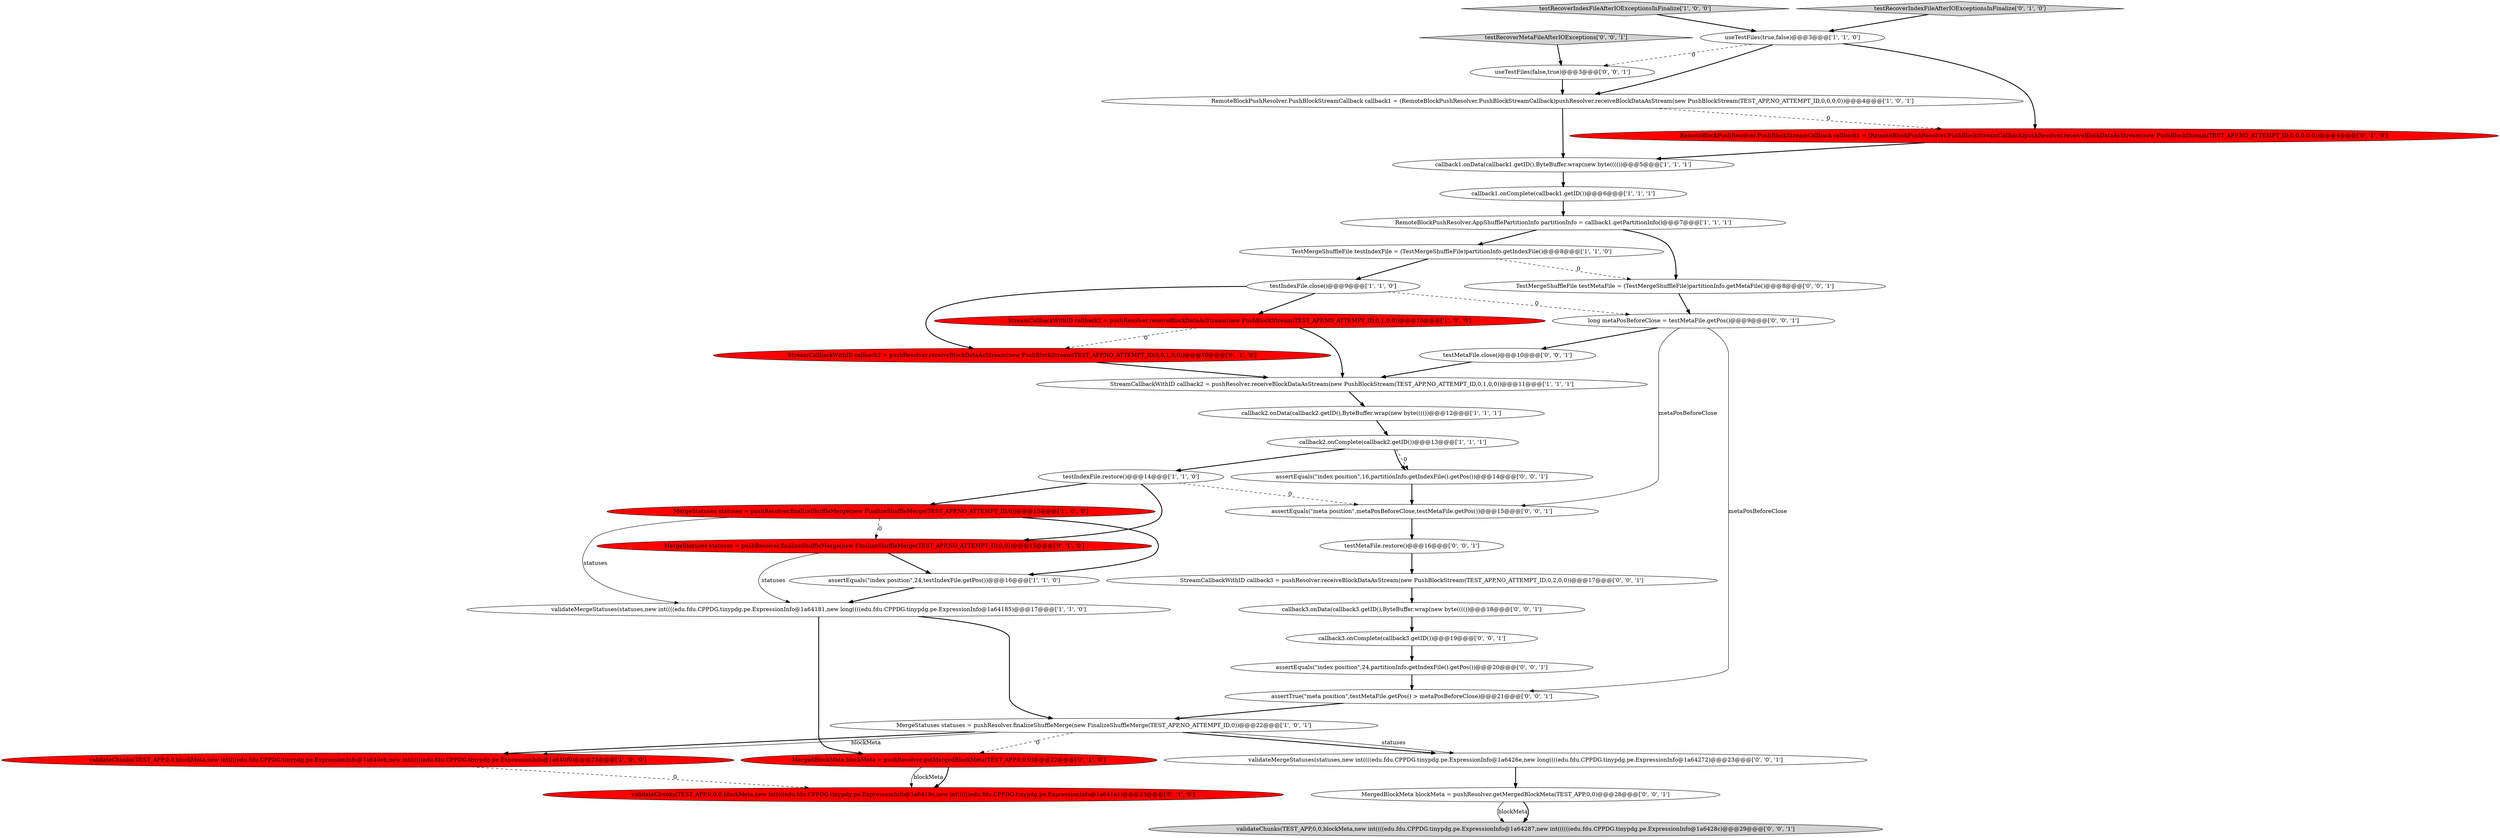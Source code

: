 digraph {
32 [style = filled, label = "long metaPosBeforeClose = testMetaFile.getPos()@@@9@@@['0', '0', '1']", fillcolor = white, shape = ellipse image = "AAA0AAABBB3BBB"];
18 [style = filled, label = "RemoteBlockPushResolver.PushBlockStreamCallback callback1 = (RemoteBlockPushResolver.PushBlockStreamCallback)pushResolver.receiveBlockDataAsStream(new PushBlockStream(TEST_APP,NO_ATTEMPT_ID,0,0,0,0,0))@@@4@@@['0', '1', '0']", fillcolor = red, shape = ellipse image = "AAA1AAABBB2BBB"];
26 [style = filled, label = "useTestFiles(false,true)@@@3@@@['0', '0', '1']", fillcolor = white, shape = ellipse image = "AAA0AAABBB3BBB"];
33 [style = filled, label = "testRecoverMetaFileAfterIOExceptions['0', '0', '1']", fillcolor = lightgray, shape = diamond image = "AAA0AAABBB3BBB"];
17 [style = filled, label = "callback2.onComplete(callback2.getID())@@@13@@@['1', '1', '1']", fillcolor = white, shape = ellipse image = "AAA0AAABBB1BBB"];
7 [style = filled, label = "useTestFiles(true,false)@@@3@@@['1', '1', '0']", fillcolor = white, shape = ellipse image = "AAA0AAABBB1BBB"];
2 [style = filled, label = "testIndexFile.restore()@@@14@@@['1', '1', '0']", fillcolor = white, shape = ellipse image = "AAA0AAABBB1BBB"];
15 [style = filled, label = "RemoteBlockPushResolver.AppShufflePartitionInfo partitionInfo = callback1.getPartitionInfo()@@@7@@@['1', '1', '1']", fillcolor = white, shape = ellipse image = "AAA0AAABBB1BBB"];
25 [style = filled, label = "callback3.onComplete(callback3.getID())@@@19@@@['0', '0', '1']", fillcolor = white, shape = ellipse image = "AAA0AAABBB3BBB"];
37 [style = filled, label = "callback3.onData(callback3.getID(),ByteBuffer.wrap(new byte(((())@@@18@@@['0', '0', '1']", fillcolor = white, shape = ellipse image = "AAA0AAABBB3BBB"];
8 [style = filled, label = "callback1.onComplete(callback1.getID())@@@6@@@['1', '1', '1']", fillcolor = white, shape = ellipse image = "AAA0AAABBB1BBB"];
23 [style = filled, label = "StreamCallbackWithID callback2 = pushResolver.receiveBlockDataAsStream(new PushBlockStream(TEST_APP,NO_ATTEMPT_ID,0,0,1,0,0))@@@10@@@['0', '1', '0']", fillcolor = red, shape = ellipse image = "AAA1AAABBB2BBB"];
6 [style = filled, label = "MergeStatuses statuses = pushResolver.finalizeShuffleMerge(new FinalizeShuffleMerge(TEST_APP,NO_ATTEMPT_ID,0))@@@15@@@['1', '0', '0']", fillcolor = red, shape = ellipse image = "AAA1AAABBB1BBB"];
3 [style = filled, label = "callback1.onData(callback1.getID(),ByteBuffer.wrap(new byte(((())@@@5@@@['1', '1', '1']", fillcolor = white, shape = ellipse image = "AAA0AAABBB1BBB"];
29 [style = filled, label = "StreamCallbackWithID callback3 = pushResolver.receiveBlockDataAsStream(new PushBlockStream(TEST_APP,NO_ATTEMPT_ID,0,2,0,0))@@@17@@@['0', '0', '1']", fillcolor = white, shape = ellipse image = "AAA0AAABBB3BBB"];
31 [style = filled, label = "testMetaFile.close()@@@10@@@['0', '0', '1']", fillcolor = white, shape = ellipse image = "AAA0AAABBB3BBB"];
11 [style = filled, label = "validateChunks(TEST_APP,0,0,blockMeta,new int((((edu.fdu.CPPDG.tinypdg.pe.ExpressionInfo@1a640eb,new int((((((edu.fdu.CPPDG.tinypdg.pe.ExpressionInfo@1a640f0)@@@23@@@['1', '0', '0']", fillcolor = red, shape = ellipse image = "AAA1AAABBB1BBB"];
28 [style = filled, label = "assertEquals(\"meta position\",metaPosBeforeClose,testMetaFile.getPos())@@@15@@@['0', '0', '1']", fillcolor = white, shape = ellipse image = "AAA0AAABBB3BBB"];
14 [style = filled, label = "validateMergeStatuses(statuses,new int((((edu.fdu.CPPDG.tinypdg.pe.ExpressionInfo@1a64181,new long((((edu.fdu.CPPDG.tinypdg.pe.ExpressionInfo@1a64185)@@@17@@@['1', '1', '0']", fillcolor = white, shape = ellipse image = "AAA0AAABBB1BBB"];
21 [style = filled, label = "MergedBlockMeta blockMeta = pushResolver.getMergedBlockMeta(TEST_APP,0,0,0)@@@22@@@['0', '1', '0']", fillcolor = red, shape = ellipse image = "AAA1AAABBB2BBB"];
9 [style = filled, label = "assertEquals(\"index position\",24,testIndexFile.getPos())@@@16@@@['1', '1', '0']", fillcolor = white, shape = ellipse image = "AAA0AAABBB1BBB"];
39 [style = filled, label = "validateMergeStatuses(statuses,new int((((edu.fdu.CPPDG.tinypdg.pe.ExpressionInfo@1a6426e,new long((((edu.fdu.CPPDG.tinypdg.pe.ExpressionInfo@1a64272)@@@23@@@['0', '0', '1']", fillcolor = white, shape = ellipse image = "AAA0AAABBB3BBB"];
34 [style = filled, label = "assertEquals(\"index position\",16,partitionInfo.getIndexFile().getPos())@@@14@@@['0', '0', '1']", fillcolor = white, shape = ellipse image = "AAA0AAABBB3BBB"];
1 [style = filled, label = "testIndexFile.close()@@@9@@@['1', '1', '0']", fillcolor = white, shape = ellipse image = "AAA0AAABBB1BBB"];
22 [style = filled, label = "validateChunks(TEST_APP,0,0,0,blockMeta,new int((((edu.fdu.CPPDG.tinypdg.pe.ExpressionInfo@1a6419c,new int((((((edu.fdu.CPPDG.tinypdg.pe.ExpressionInfo@1a641a1)@@@23@@@['0', '1', '0']", fillcolor = red, shape = ellipse image = "AAA1AAABBB2BBB"];
13 [style = filled, label = "RemoteBlockPushResolver.PushBlockStreamCallback callback1 = (RemoteBlockPushResolver.PushBlockStreamCallback)pushResolver.receiveBlockDataAsStream(new PushBlockStream(TEST_APP,NO_ATTEMPT_ID,0,0,0,0))@@@4@@@['1', '0', '1']", fillcolor = white, shape = ellipse image = "AAA0AAABBB1BBB"];
27 [style = filled, label = "assertEquals(\"index position\",24,partitionInfo.getIndexFile().getPos())@@@20@@@['0', '0', '1']", fillcolor = white, shape = ellipse image = "AAA0AAABBB3BBB"];
20 [style = filled, label = "MergeStatuses statuses = pushResolver.finalizeShuffleMerge(new FinalizeShuffleMerge(TEST_APP,NO_ATTEMPT_ID,0,0))@@@15@@@['0', '1', '0']", fillcolor = red, shape = ellipse image = "AAA1AAABBB2BBB"];
16 [style = filled, label = "testRecoverIndexFileAfterIOExceptionsInFinalize['1', '0', '0']", fillcolor = lightgray, shape = diamond image = "AAA0AAABBB1BBB"];
36 [style = filled, label = "MergedBlockMeta blockMeta = pushResolver.getMergedBlockMeta(TEST_APP,0,0)@@@28@@@['0', '0', '1']", fillcolor = white, shape = ellipse image = "AAA0AAABBB3BBB"];
12 [style = filled, label = "MergeStatuses statuses = pushResolver.finalizeShuffleMerge(new FinalizeShuffleMerge(TEST_APP,NO_ATTEMPT_ID,0))@@@22@@@['1', '0', '1']", fillcolor = white, shape = ellipse image = "AAA0AAABBB1BBB"];
24 [style = filled, label = "testMetaFile.restore()@@@16@@@['0', '0', '1']", fillcolor = white, shape = ellipse image = "AAA0AAABBB3BBB"];
5 [style = filled, label = "StreamCallbackWithID callback2 = pushResolver.receiveBlockDataAsStream(new PushBlockStream(TEST_APP,NO_ATTEMPT_ID,0,1,0,0))@@@10@@@['1', '0', '0']", fillcolor = red, shape = ellipse image = "AAA1AAABBB1BBB"];
19 [style = filled, label = "testRecoverIndexFileAfterIOExceptionsInFinalize['0', '1', '0']", fillcolor = lightgray, shape = diamond image = "AAA0AAABBB2BBB"];
4 [style = filled, label = "StreamCallbackWithID callback2 = pushResolver.receiveBlockDataAsStream(new PushBlockStream(TEST_APP,NO_ATTEMPT_ID,0,1,0,0))@@@11@@@['1', '1', '1']", fillcolor = white, shape = ellipse image = "AAA0AAABBB1BBB"];
10 [style = filled, label = "callback2.onData(callback2.getID(),ByteBuffer.wrap(new byte(((())@@@12@@@['1', '1', '1']", fillcolor = white, shape = ellipse image = "AAA0AAABBB1BBB"];
35 [style = filled, label = "assertTrue(\"meta position\",testMetaFile.getPos() > metaPosBeforeClose)@@@21@@@['0', '0', '1']", fillcolor = white, shape = ellipse image = "AAA0AAABBB3BBB"];
0 [style = filled, label = "TestMergeShuffleFile testIndexFile = (TestMergeShuffleFile)partitionInfo.getIndexFile()@@@8@@@['1', '1', '0']", fillcolor = white, shape = ellipse image = "AAA0AAABBB1BBB"];
38 [style = filled, label = "validateChunks(TEST_APP,0,0,blockMeta,new int((((edu.fdu.CPPDG.tinypdg.pe.ExpressionInfo@1a64287,new int((((((edu.fdu.CPPDG.tinypdg.pe.ExpressionInfo@1a6428c)@@@29@@@['0', '0', '1']", fillcolor = lightgray, shape = ellipse image = "AAA0AAABBB3BBB"];
30 [style = filled, label = "TestMergeShuffleFile testMetaFile = (TestMergeShuffleFile)partitionInfo.getMetaFile()@@@8@@@['0', '0', '1']", fillcolor = white, shape = ellipse image = "AAA0AAABBB3BBB"];
7->13 [style = bold, label=""];
1->5 [style = bold, label=""];
4->10 [style = bold, label=""];
18->3 [style = bold, label=""];
36->38 [style = solid, label="blockMeta"];
2->20 [style = bold, label=""];
8->15 [style = bold, label=""];
17->34 [style = dashed, label="0"];
20->9 [style = bold, label=""];
6->20 [style = dashed, label="0"];
2->6 [style = bold, label=""];
32->28 [style = solid, label="metaPosBeforeClose"];
5->23 [style = dashed, label="0"];
37->25 [style = bold, label=""];
12->11 [style = bold, label=""];
16->7 [style = bold, label=""];
11->22 [style = dashed, label="0"];
23->4 [style = bold, label=""];
31->4 [style = bold, label=""];
30->32 [style = bold, label=""];
10->17 [style = bold, label=""];
24->29 [style = bold, label=""];
15->30 [style = bold, label=""];
29->37 [style = bold, label=""];
1->32 [style = dashed, label="0"];
12->21 [style = dashed, label="0"];
26->13 [style = bold, label=""];
1->23 [style = bold, label=""];
27->35 [style = bold, label=""];
33->26 [style = bold, label=""];
6->14 [style = solid, label="statuses"];
34->28 [style = bold, label=""];
25->27 [style = bold, label=""];
17->34 [style = bold, label=""];
21->22 [style = solid, label="blockMeta"];
32->35 [style = solid, label="metaPosBeforeClose"];
13->3 [style = bold, label=""];
17->2 [style = bold, label=""];
21->22 [style = bold, label=""];
0->1 [style = bold, label=""];
3->8 [style = bold, label=""];
15->0 [style = bold, label=""];
14->12 [style = bold, label=""];
5->4 [style = bold, label=""];
0->30 [style = dashed, label="0"];
2->28 [style = dashed, label="0"];
9->14 [style = bold, label=""];
12->11 [style = solid, label="blockMeta"];
7->18 [style = bold, label=""];
28->24 [style = bold, label=""];
20->14 [style = solid, label="statuses"];
36->38 [style = bold, label=""];
12->39 [style = bold, label=""];
6->9 [style = bold, label=""];
13->18 [style = dashed, label="0"];
7->26 [style = dashed, label="0"];
39->36 [style = bold, label=""];
19->7 [style = bold, label=""];
32->31 [style = bold, label=""];
14->21 [style = bold, label=""];
35->12 [style = bold, label=""];
12->39 [style = solid, label="statuses"];
}
